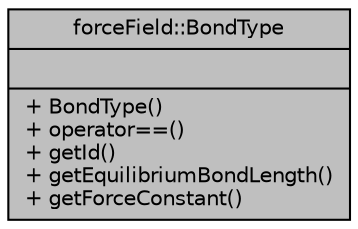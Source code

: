 digraph "forceField::BondType"
{
 // LATEX_PDF_SIZE
  edge [fontname="Helvetica",fontsize="10",labelfontname="Helvetica",labelfontsize="10"];
  node [fontname="Helvetica",fontsize="10",shape=record];
  Node1 [label="{forceField::BondType\n||+ BondType()\l+ operator==()\l+ getId()\l+ getEquilibriumBondLength()\l+ getForceConstant()\l}",height=0.2,width=0.4,color="black", fillcolor="grey75", style="filled", fontcolor="black",tooltip="represents a bond type"];
}
